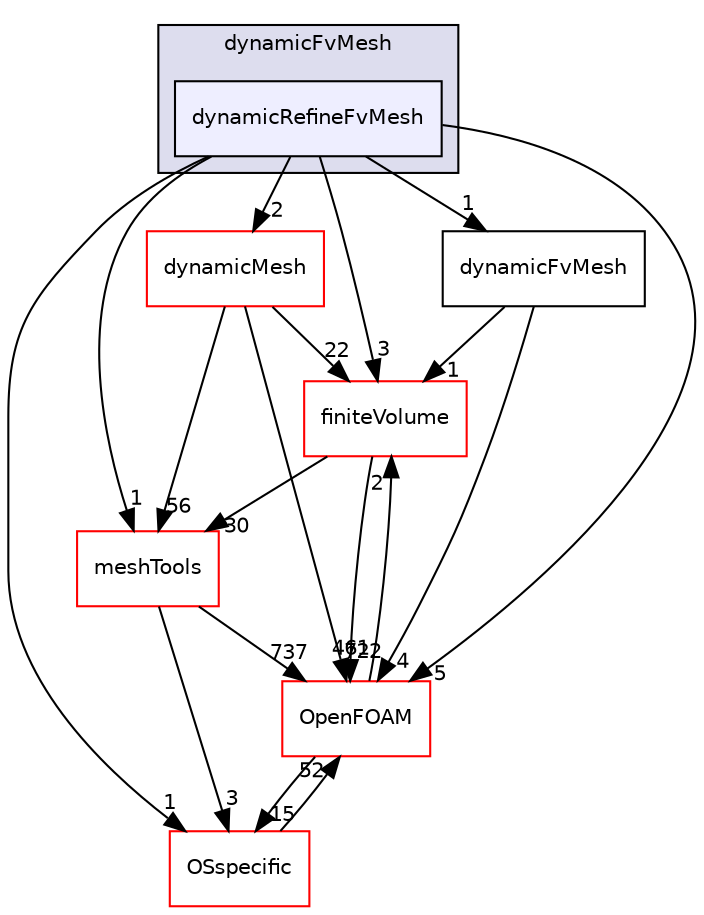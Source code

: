 digraph "src/dynamicFvMesh/dynamicRefineFvMesh" {
  bgcolor=transparent;
  compound=true
  node [ fontsize="10", fontname="Helvetica"];
  edge [ labelfontsize="10", labelfontname="Helvetica"];
  subgraph clusterdir_7045e8b584c9485727394e576736d39b {
    graph [ bgcolor="#ddddee", pencolor="black", label="dynamicFvMesh" fontname="Helvetica", fontsize="10", URL="dir_7045e8b584c9485727394e576736d39b.html"]
  dir_58492df8bf8be144c7fc8bcc5d3cf484 [shape=box, label="dynamicRefineFvMesh", style="filled", fillcolor="#eeeeff", pencolor="black", URL="dir_58492df8bf8be144c7fc8bcc5d3cf484.html"];
  }
  dir_9bd15774b555cf7259a6fa18f99fe99b [shape=box label="finiteVolume" color="red" URL="dir_9bd15774b555cf7259a6fa18f99fe99b.html"];
  dir_ae30ad0bef50cf391b24c614251bb9fd [shape=box label="meshTools" color="red" URL="dir_ae30ad0bef50cf391b24c614251bb9fd.html"];
  dir_63742796c427c97a292c80f7db71da36 [shape=box label="dynamicMesh" color="red" URL="dir_63742796c427c97a292c80f7db71da36.html"];
  dir_c5473ff19b20e6ec4dfe5c310b3778a8 [shape=box label="OpenFOAM" color="red" URL="dir_c5473ff19b20e6ec4dfe5c310b3778a8.html"];
  dir_facaccb758646efcf999676c3b1260b0 [shape=box label="dynamicFvMesh" URL="dir_facaccb758646efcf999676c3b1260b0.html"];
  dir_1e7df7a7407fc4618be5c18f76eb7b99 [shape=box label="OSspecific" color="red" URL="dir_1e7df7a7407fc4618be5c18f76eb7b99.html"];
  dir_9bd15774b555cf7259a6fa18f99fe99b->dir_ae30ad0bef50cf391b24c614251bb9fd [headlabel="30", labeldistance=1.5 headhref="dir_000881_001727.html"];
  dir_9bd15774b555cf7259a6fa18f99fe99b->dir_c5473ff19b20e6ec4dfe5c310b3778a8 [headlabel="722", labeldistance=1.5 headhref="dir_000881_001873.html"];
  dir_58492df8bf8be144c7fc8bcc5d3cf484->dir_9bd15774b555cf7259a6fa18f99fe99b [headlabel="3", labeldistance=1.5 headhref="dir_000772_000881.html"];
  dir_58492df8bf8be144c7fc8bcc5d3cf484->dir_ae30ad0bef50cf391b24c614251bb9fd [headlabel="1", labeldistance=1.5 headhref="dir_000772_001727.html"];
  dir_58492df8bf8be144c7fc8bcc5d3cf484->dir_63742796c427c97a292c80f7db71da36 [headlabel="2", labeldistance=1.5 headhref="dir_000772_000789.html"];
  dir_58492df8bf8be144c7fc8bcc5d3cf484->dir_c5473ff19b20e6ec4dfe5c310b3778a8 [headlabel="5", labeldistance=1.5 headhref="dir_000772_001873.html"];
  dir_58492df8bf8be144c7fc8bcc5d3cf484->dir_facaccb758646efcf999676c3b1260b0 [headlabel="1", labeldistance=1.5 headhref="dir_000772_000769.html"];
  dir_58492df8bf8be144c7fc8bcc5d3cf484->dir_1e7df7a7407fc4618be5c18f76eb7b99 [headlabel="1", labeldistance=1.5 headhref="dir_000772_002398.html"];
  dir_ae30ad0bef50cf391b24c614251bb9fd->dir_c5473ff19b20e6ec4dfe5c310b3778a8 [headlabel="737", labeldistance=1.5 headhref="dir_001727_001873.html"];
  dir_ae30ad0bef50cf391b24c614251bb9fd->dir_1e7df7a7407fc4618be5c18f76eb7b99 [headlabel="3", labeldistance=1.5 headhref="dir_001727_002398.html"];
  dir_63742796c427c97a292c80f7db71da36->dir_9bd15774b555cf7259a6fa18f99fe99b [headlabel="22", labeldistance=1.5 headhref="dir_000789_000881.html"];
  dir_63742796c427c97a292c80f7db71da36->dir_ae30ad0bef50cf391b24c614251bb9fd [headlabel="56", labeldistance=1.5 headhref="dir_000789_001727.html"];
  dir_63742796c427c97a292c80f7db71da36->dir_c5473ff19b20e6ec4dfe5c310b3778a8 [headlabel="461", labeldistance=1.5 headhref="dir_000789_001873.html"];
  dir_c5473ff19b20e6ec4dfe5c310b3778a8->dir_9bd15774b555cf7259a6fa18f99fe99b [headlabel="2", labeldistance=1.5 headhref="dir_001873_000881.html"];
  dir_c5473ff19b20e6ec4dfe5c310b3778a8->dir_1e7df7a7407fc4618be5c18f76eb7b99 [headlabel="15", labeldistance=1.5 headhref="dir_001873_002398.html"];
  dir_facaccb758646efcf999676c3b1260b0->dir_9bd15774b555cf7259a6fa18f99fe99b [headlabel="1", labeldistance=1.5 headhref="dir_000769_000881.html"];
  dir_facaccb758646efcf999676c3b1260b0->dir_c5473ff19b20e6ec4dfe5c310b3778a8 [headlabel="4", labeldistance=1.5 headhref="dir_000769_001873.html"];
  dir_1e7df7a7407fc4618be5c18f76eb7b99->dir_c5473ff19b20e6ec4dfe5c310b3778a8 [headlabel="52", labeldistance=1.5 headhref="dir_002398_001873.html"];
}
